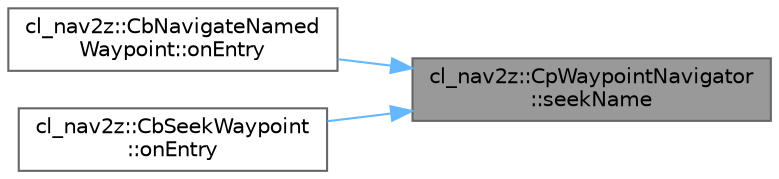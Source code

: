 digraph "cl_nav2z::CpWaypointNavigator::seekName"
{
 // LATEX_PDF_SIZE
  bgcolor="transparent";
  edge [fontname=Helvetica,fontsize=10,labelfontname=Helvetica,labelfontsize=10];
  node [fontname=Helvetica,fontsize=10,shape=box,height=0.2,width=0.4];
  rankdir="RL";
  Node1 [label="cl_nav2z::CpWaypointNavigator\l::seekName",height=0.2,width=0.4,color="gray40", fillcolor="grey60", style="filled", fontcolor="black",tooltip=" "];
  Node1 -> Node2 [dir="back",color="steelblue1",style="solid"];
  Node2 [label="cl_nav2z::CbNavigateNamed\lWaypoint::onEntry",height=0.2,width=0.4,color="grey40", fillcolor="white", style="filled",URL="$classcl__nav2z_1_1CbNavigateNamedWaypoint.html#a08fc01469398220c035e7c3fac4ae598",tooltip=" "];
  Node1 -> Node3 [dir="back",color="steelblue1",style="solid"];
  Node3 [label="cl_nav2z::CbSeekWaypoint\l::onEntry",height=0.2,width=0.4,color="grey40", fillcolor="white", style="filled",URL="$classcl__nav2z_1_1CbSeekWaypoint.html#a1647146b1cce1d16d8ef18b69e63f1ea",tooltip=" "];
}
